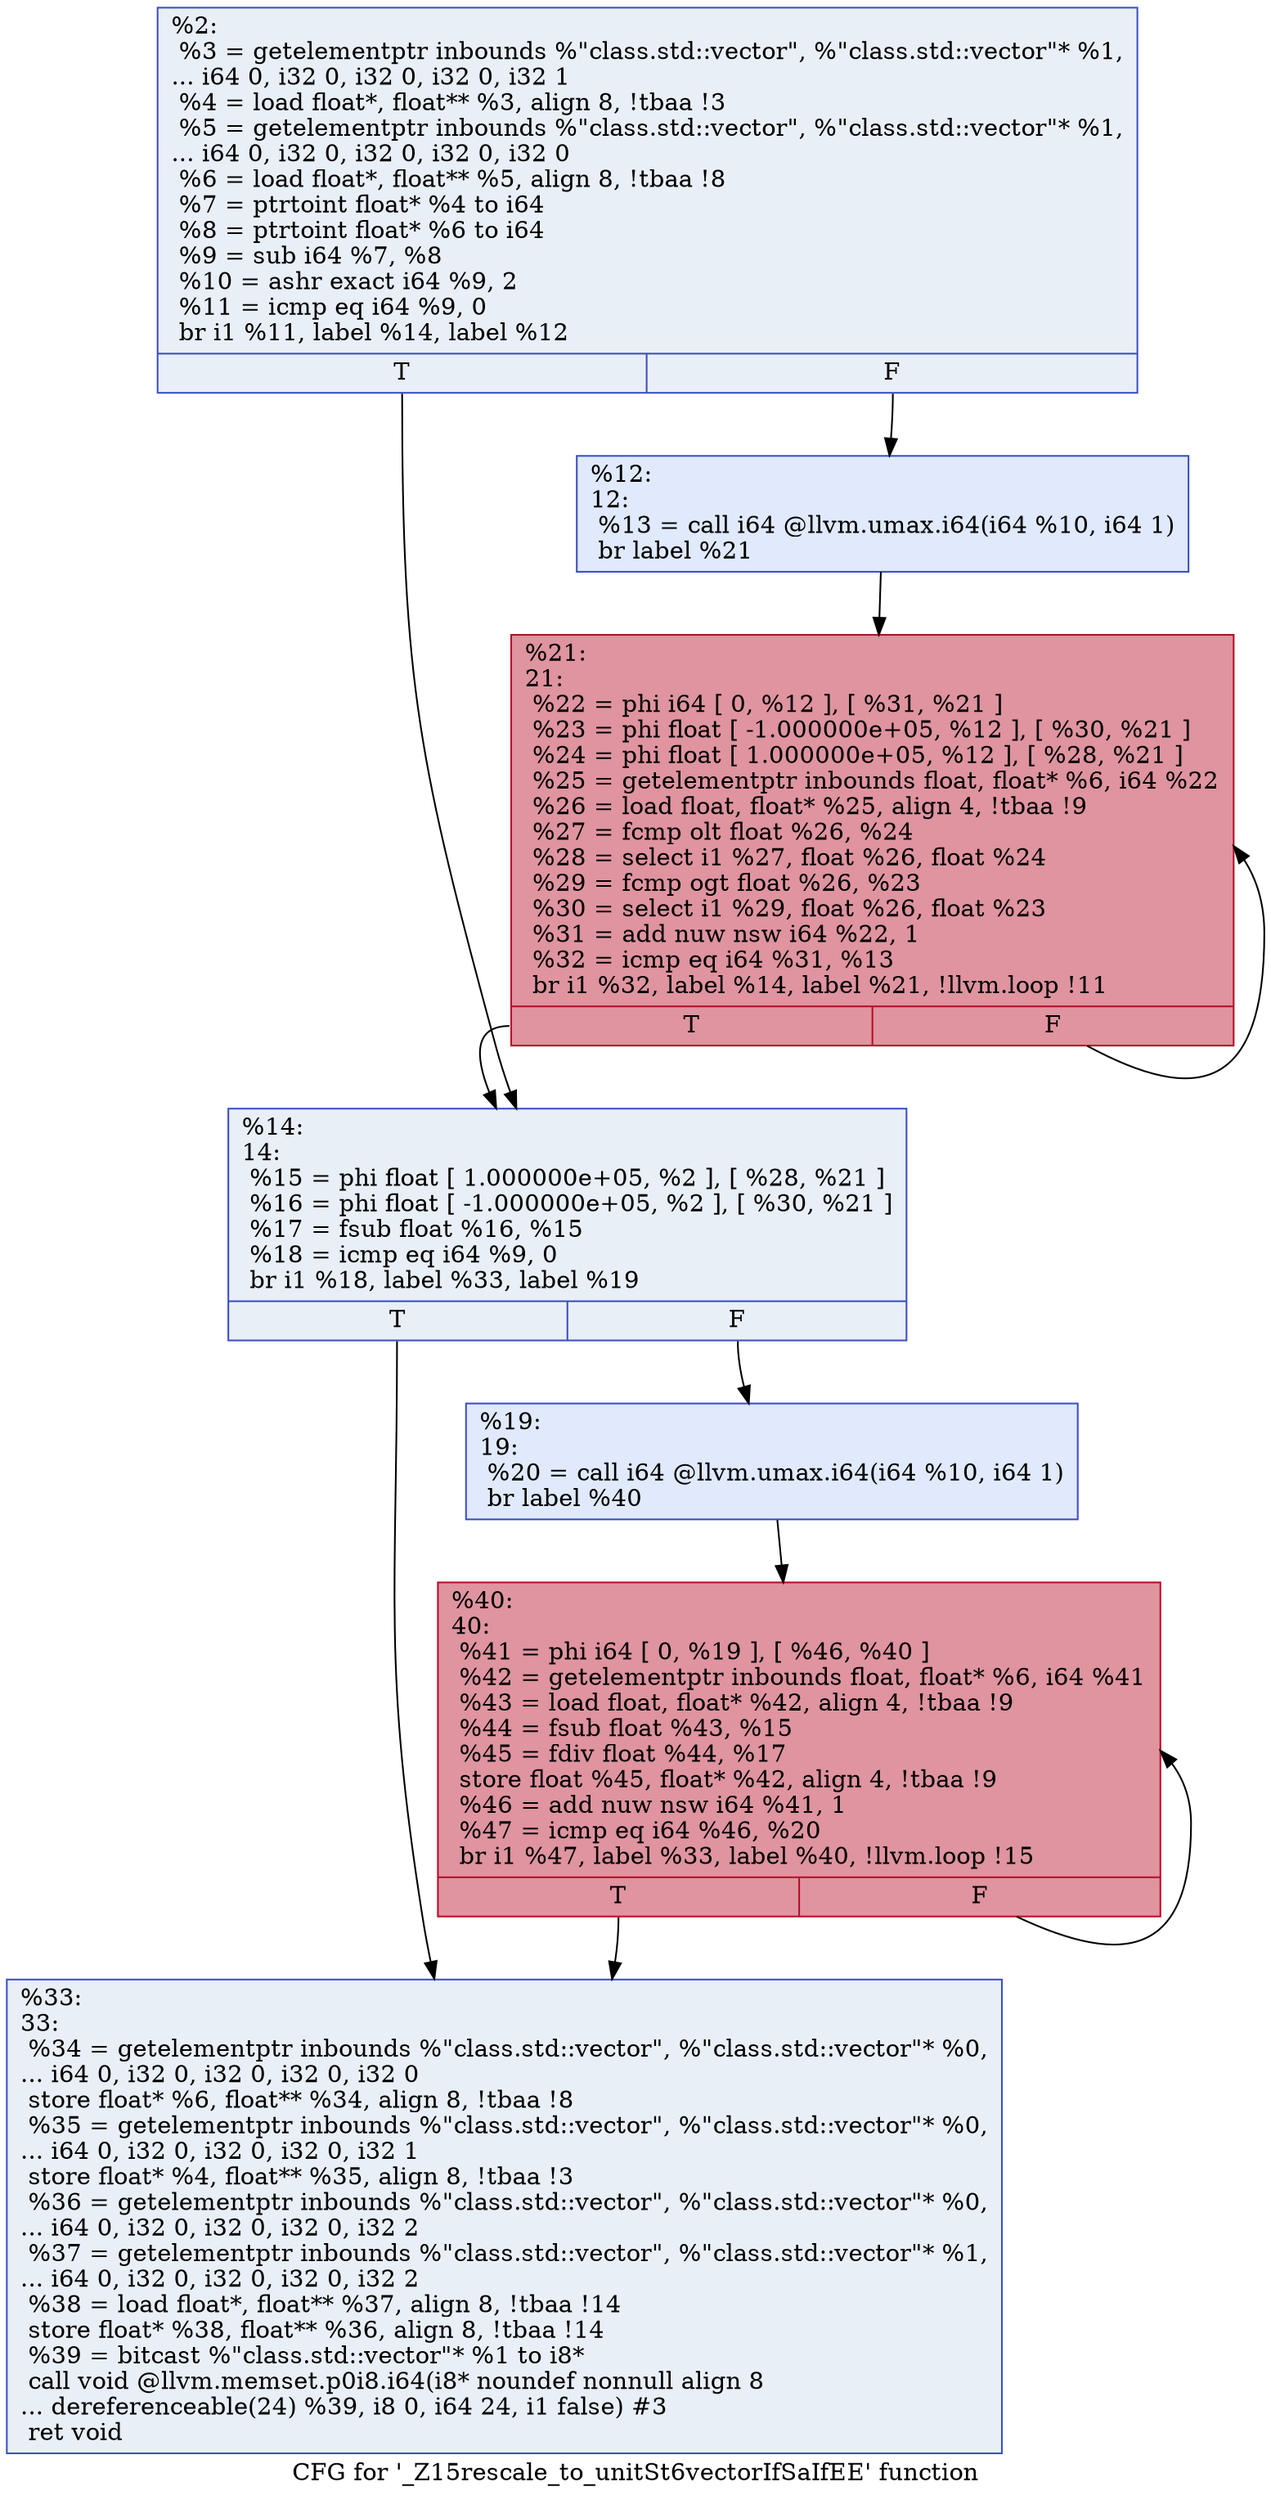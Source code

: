 digraph "CFG for '_Z15rescale_to_unitSt6vectorIfSaIfEE' function" {
	label="CFG for '_Z15rescale_to_unitSt6vectorIfSaIfEE' function";

	Node0x55d11c25c6f0 [shape=record,color="#3d50c3ff", style=filled, fillcolor="#cedaeb70",label="{%2:\l  %3 = getelementptr inbounds %\"class.std::vector\", %\"class.std::vector\"* %1,\l... i64 0, i32 0, i32 0, i32 0, i32 1\l  %4 = load float*, float** %3, align 8, !tbaa !3\l  %5 = getelementptr inbounds %\"class.std::vector\", %\"class.std::vector\"* %1,\l... i64 0, i32 0, i32 0, i32 0, i32 0\l  %6 = load float*, float** %5, align 8, !tbaa !8\l  %7 = ptrtoint float* %4 to i64\l  %8 = ptrtoint float* %6 to i64\l  %9 = sub i64 %7, %8\l  %10 = ashr exact i64 %9, 2\l  %11 = icmp eq i64 %9, 0\l  br i1 %11, label %14, label %12\l|{<s0>T|<s1>F}}"];
	Node0x55d11c25c6f0:s0 -> Node0x55d11c25da80;
	Node0x55d11c25c6f0:s1 -> Node0x55d11c25e0c0;
	Node0x55d11c25e0c0 [shape=record,color="#3d50c3ff", style=filled, fillcolor="#b9d0f970",label="{%12:\l12:                                               \l  %13 = call i64 @llvm.umax.i64(i64 %10, i64 1)\l  br label %21\l}"];
	Node0x55d11c25e0c0 -> Node0x55d11c25e4a0;
	Node0x55d11c25da80 [shape=record,color="#3d50c3ff", style=filled, fillcolor="#cedaeb70",label="{%14:\l14:                                               \l  %15 = phi float [ 1.000000e+05, %2 ], [ %28, %21 ]\l  %16 = phi float [ -1.000000e+05, %2 ], [ %30, %21 ]\l  %17 = fsub float %16, %15\l  %18 = icmp eq i64 %9, 0\l  br i1 %18, label %33, label %19\l|{<s0>T|<s1>F}}"];
	Node0x55d11c25da80:s0 -> Node0x55d11c25f280;
	Node0x55d11c25da80:s1 -> Node0x55d11c25f310;
	Node0x55d11c25f310 [shape=record,color="#3d50c3ff", style=filled, fillcolor="#b9d0f970",label="{%19:\l19:                                               \l  %20 = call i64 @llvm.umax.i64(i64 %10, i64 1)\l  br label %40\l}"];
	Node0x55d11c25f310 -> Node0x55d11c25f560;
	Node0x55d11c25e4a0 [shape=record,color="#b70d28ff", style=filled, fillcolor="#b70d2870",label="{%21:\l21:                                               \l  %22 = phi i64 [ 0, %12 ], [ %31, %21 ]\l  %23 = phi float [ -1.000000e+05, %12 ], [ %30, %21 ]\l  %24 = phi float [ 1.000000e+05, %12 ], [ %28, %21 ]\l  %25 = getelementptr inbounds float, float* %6, i64 %22\l  %26 = load float, float* %25, align 4, !tbaa !9\l  %27 = fcmp olt float %26, %24\l  %28 = select i1 %27, float %26, float %24\l  %29 = fcmp ogt float %26, %23\l  %30 = select i1 %29, float %26, float %23\l  %31 = add nuw nsw i64 %22, 1\l  %32 = icmp eq i64 %31, %13\l  br i1 %32, label %14, label %21, !llvm.loop !11\l|{<s0>T|<s1>F}}"];
	Node0x55d11c25e4a0:s0 -> Node0x55d11c25da80;
	Node0x55d11c25e4a0:s1 -> Node0x55d11c25e4a0;
	Node0x55d11c25f280 [shape=record,color="#3d50c3ff", style=filled, fillcolor="#cedaeb70",label="{%33:\l33:                                               \l  %34 = getelementptr inbounds %\"class.std::vector\", %\"class.std::vector\"* %0,\l... i64 0, i32 0, i32 0, i32 0, i32 0\l  store float* %6, float** %34, align 8, !tbaa !8\l  %35 = getelementptr inbounds %\"class.std::vector\", %\"class.std::vector\"* %0,\l... i64 0, i32 0, i32 0, i32 0, i32 1\l  store float* %4, float** %35, align 8, !tbaa !3\l  %36 = getelementptr inbounds %\"class.std::vector\", %\"class.std::vector\"* %0,\l... i64 0, i32 0, i32 0, i32 0, i32 2\l  %37 = getelementptr inbounds %\"class.std::vector\", %\"class.std::vector\"* %1,\l... i64 0, i32 0, i32 0, i32 0, i32 2\l  %38 = load float*, float** %37, align 8, !tbaa !14\l  store float* %38, float** %36, align 8, !tbaa !14\l  %39 = bitcast %\"class.std::vector\"* %1 to i8*\l  call void @llvm.memset.p0i8.i64(i8* noundef nonnull align 8\l... dereferenceable(24) %39, i8 0, i64 24, i1 false) #3\l  ret void\l}"];
	Node0x55d11c25f560 [shape=record,color="#b70d28ff", style=filled, fillcolor="#b70d2870",label="{%40:\l40:                                               \l  %41 = phi i64 [ 0, %19 ], [ %46, %40 ]\l  %42 = getelementptr inbounds float, float* %6, i64 %41\l  %43 = load float, float* %42, align 4, !tbaa !9\l  %44 = fsub float %43, %15\l  %45 = fdiv float %44, %17\l  store float %45, float* %42, align 4, !tbaa !9\l  %46 = add nuw nsw i64 %41, 1\l  %47 = icmp eq i64 %46, %20\l  br i1 %47, label %33, label %40, !llvm.loop !15\l|{<s0>T|<s1>F}}"];
	Node0x55d11c25f560:s0 -> Node0x55d11c25f280;
	Node0x55d11c25f560:s1 -> Node0x55d11c25f560;
}
